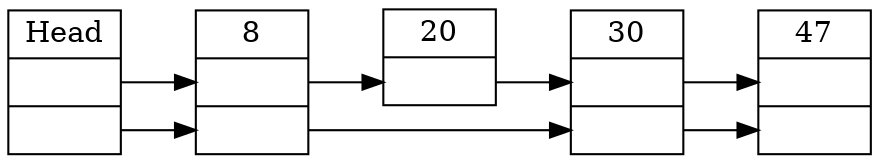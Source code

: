 digraph skip {
	rankdir=LR;
	nodesep=0
	node [shape=record, weight=4]

	H [label="Head|<0>|<1>"]

	8 [label="8|<0>|<1>"]
	20 [label="20|<0>"]
	30 [label="30|<0>|<1>"]
	47 [label="47|<0>|<1>"]

	H:0->8:0->20:0->30:0->47:0
	H:1->8:1->30:1->47:1
	
}
